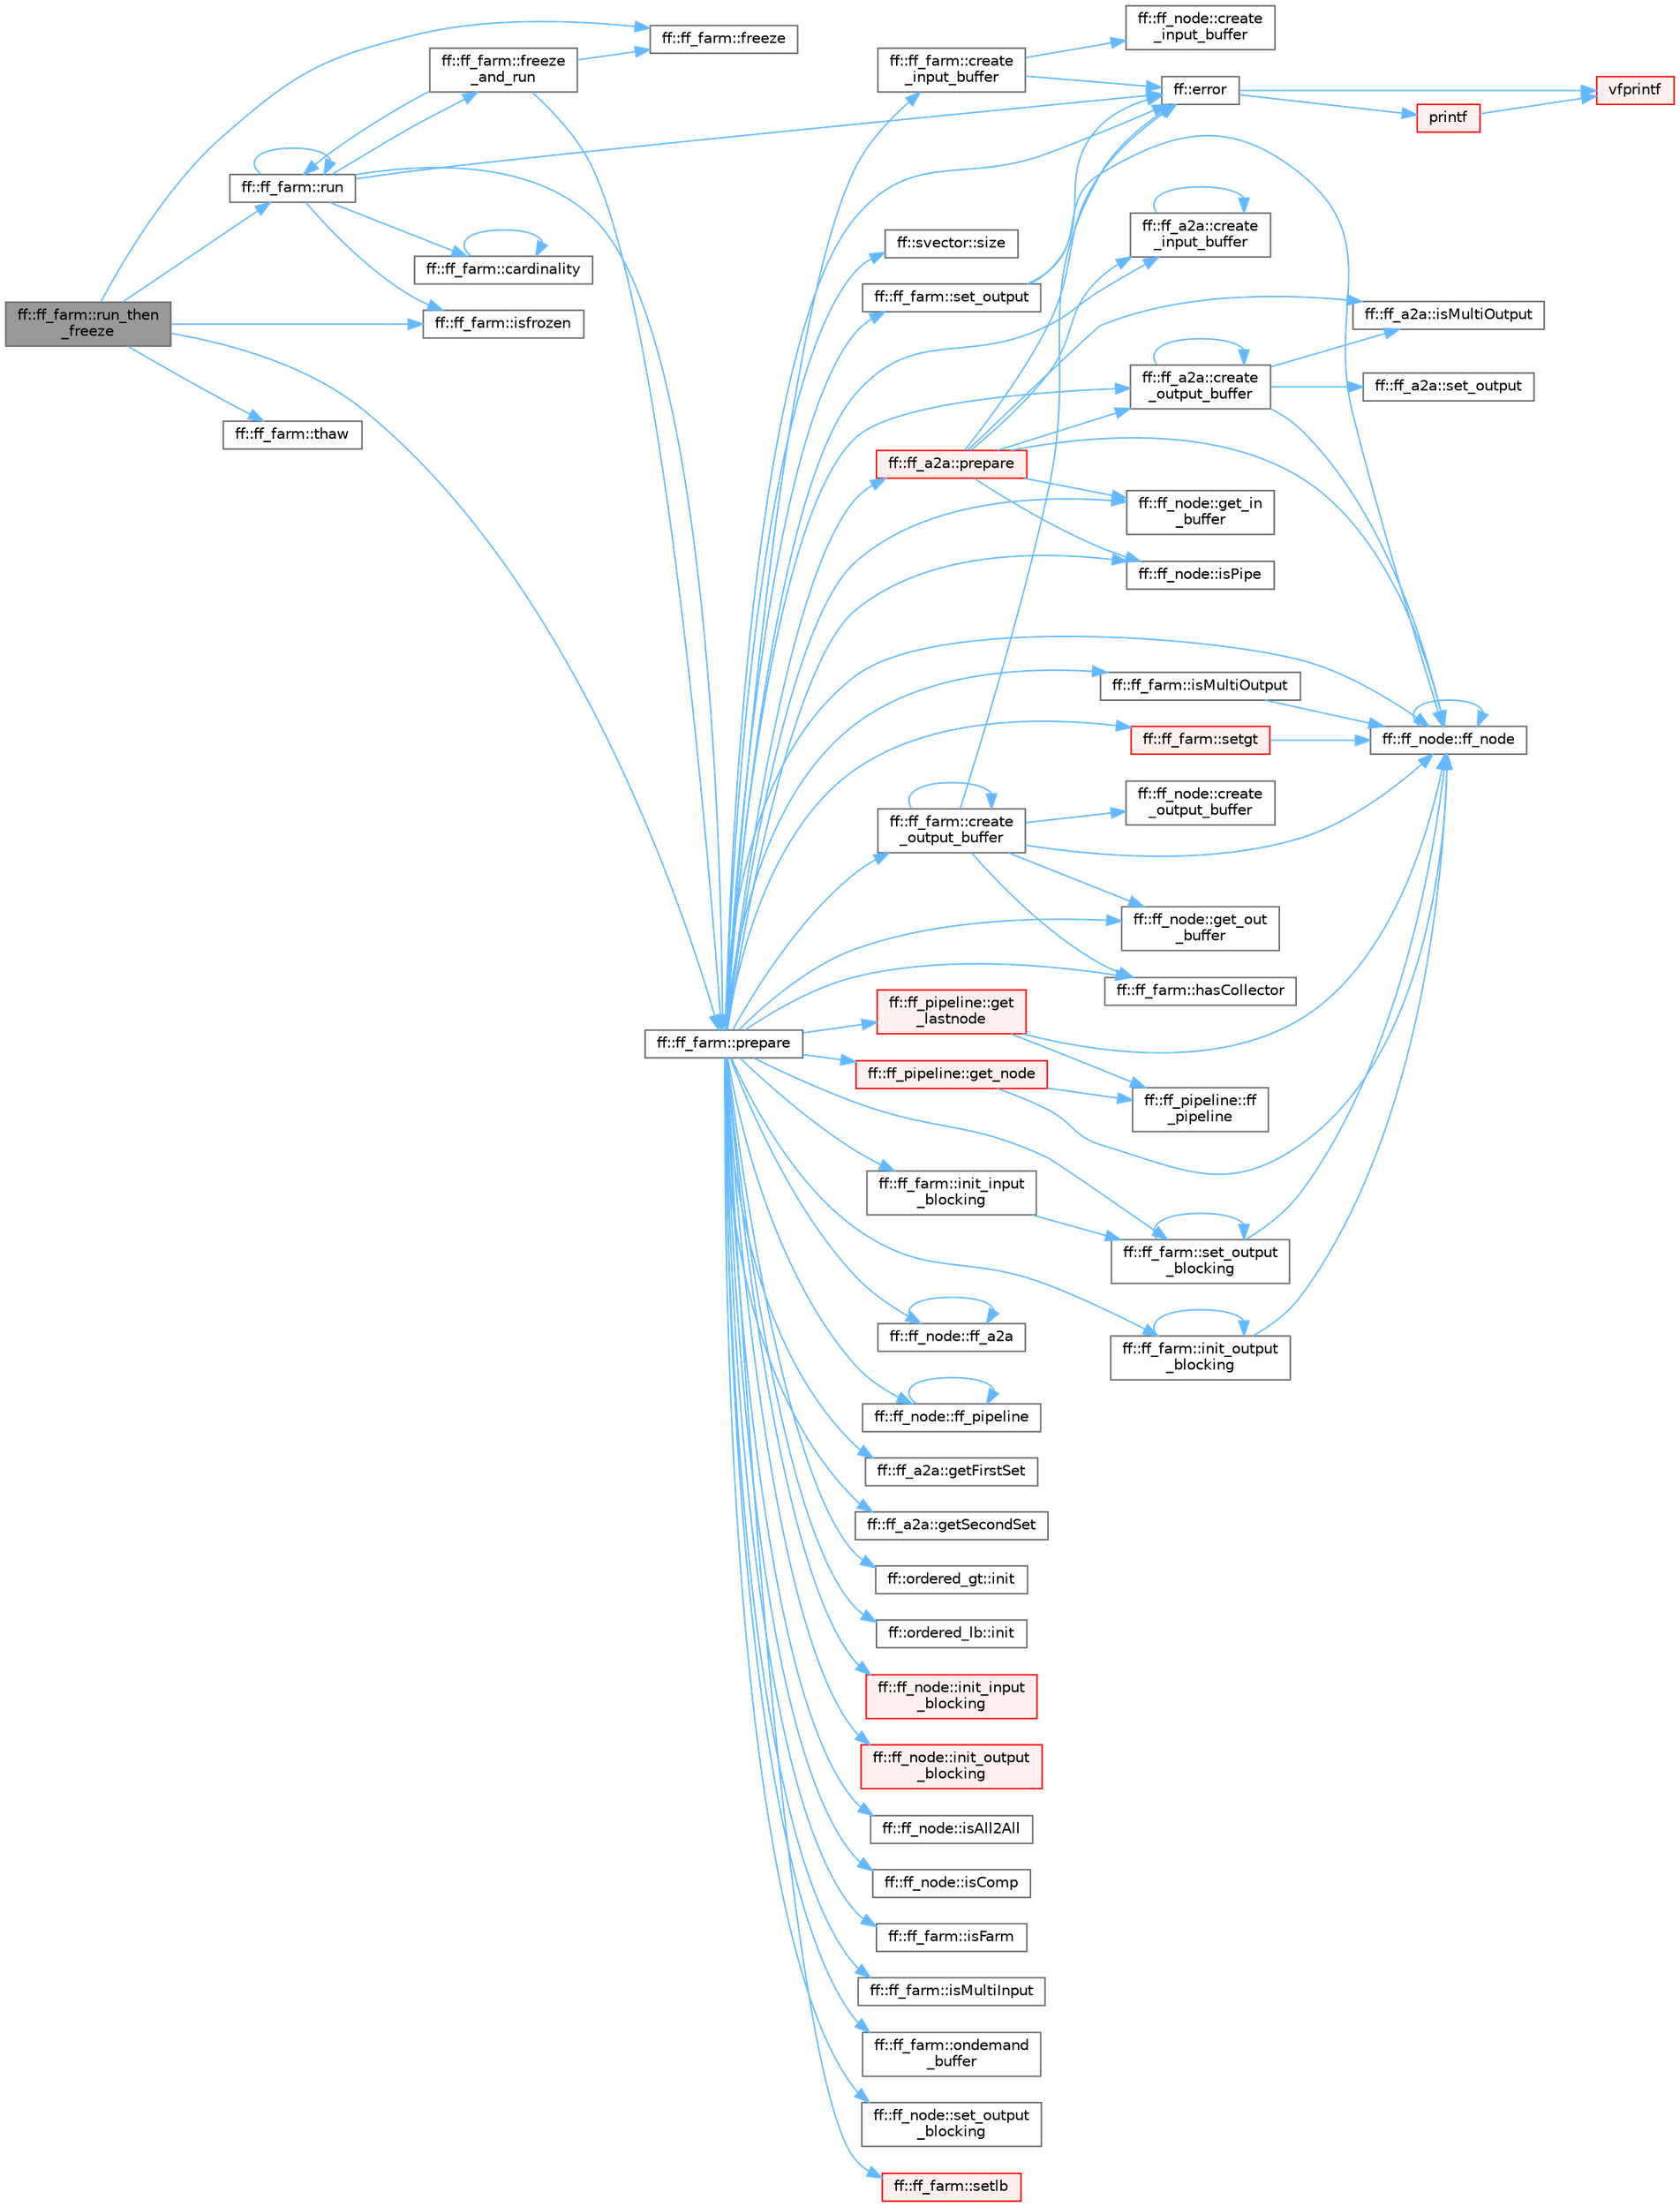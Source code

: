 digraph "ff::ff_farm::run_then_freeze"
{
 // LATEX_PDF_SIZE
  bgcolor="transparent";
  edge [fontname=Helvetica,fontsize=10,labelfontname=Helvetica,labelfontsize=10];
  node [fontname=Helvetica,fontsize=10,shape=box,height=0.2,width=0.4];
  rankdir="LR";
  Node1 [id="Node000001",label="ff::ff_farm::run_then\l_freeze",height=0.2,width=0.4,color="gray40", fillcolor="grey60", style="filled", fontcolor="black",tooltip="Executes the farm and then freeze."];
  Node1 -> Node2 [id="edge1_Node000001_Node000002",color="steelblue1",style="solid",tooltip=" "];
  Node2 [id="Node000002",label="ff::ff_farm::freeze",height=0.2,width=0.4,color="grey40", fillcolor="white", style="filled",URL="$classff_1_1ff__farm.html#a24d0cd9aa197dd2c89859f036373b238",tooltip="Freeze (suspend) a ff_node"];
  Node1 -> Node3 [id="edge2_Node000001_Node000003",color="steelblue1",style="solid",tooltip=" "];
  Node3 [id="Node000003",label="ff::ff_farm::isfrozen",height=0.2,width=0.4,color="grey40", fillcolor="white", style="filled",URL="$classff_1_1ff__farm.html#ac4cac38412e36b2179a10e2a6116c7ac",tooltip="Checks if a ff_node is frozen"];
  Node1 -> Node4 [id="edge3_Node000001_Node000004",color="steelblue1",style="solid",tooltip=" "];
  Node4 [id="Node000004",label="ff::ff_farm::prepare",height=0.2,width=0.4,color="grey40", fillcolor="white", style="filled",URL="$classff_1_1ff__farm.html#a848992cce0933404c983529a57ef323b",tooltip=" "];
  Node4 -> Node5 [id="edge4_Node000004_Node000005",color="steelblue1",style="solid",tooltip=" "];
  Node5 [id="Node000005",label="ff::ff_a2a::create\l_input_buffer",height=0.2,width=0.4,color="grey40", fillcolor="white", style="filled",URL="$classff_1_1ff__a2a.html#acfa93ebe15d0294127628e2696f950dc",tooltip="Creates the input channel"];
  Node5 -> Node5 [id="edge5_Node000005_Node000005",color="steelblue1",style="solid",tooltip=" "];
  Node4 -> Node6 [id="edge6_Node000004_Node000006",color="steelblue1",style="solid",tooltip=" "];
  Node6 [id="Node000006",label="ff::ff_farm::create\l_input_buffer",height=0.2,width=0.4,color="grey40", fillcolor="white", style="filled",URL="$classff_1_1ff__farm.html#aa9110a6e4a29c680ec9e9749083473f8",tooltip="Creates the input buffer for the emitter node"];
  Node6 -> Node7 [id="edge7_Node000006_Node000007",color="steelblue1",style="solid",tooltip=" "];
  Node7 [id="Node000007",label="ff::ff_node::create\l_input_buffer",height=0.2,width=0.4,color="grey40", fillcolor="white", style="filled",URL="$classff_1_1ff__node.html#adfe6c917b93de5635d21a79c8c4181cb",tooltip="Creates the input channel"];
  Node6 -> Node8 [id="edge8_Node000006_Node000008",color="steelblue1",style="solid",tooltip=" "];
  Node8 [id="Node000008",label="ff::error",height=0.2,width=0.4,color="grey40", fillcolor="white", style="filled",URL="$namespaceff.html#a27d926d29b55e019eba5b70672301d82",tooltip=" "];
  Node8 -> Node9 [id="edge9_Node000008_Node000009",color="steelblue1",style="solid",tooltip=" "];
  Node9 [id="Node000009",label="printf",height=0.2,width=0.4,color="red", fillcolor="#FFF0F0", style="filled",URL="$printf_8h.html#aee3ed3a831f25f07e7be3919fff2203a",tooltip=" "];
  Node9 -> Node11 [id="edge10_Node000009_Node000011",color="steelblue1",style="solid",tooltip=" "];
  Node11 [id="Node000011",label="vfprintf",height=0.2,width=0.4,color="red", fillcolor="#FFF0F0", style="filled",URL="$printf_8h.html#abb30aad964fc771fb52cf3ad88649df2",tooltip=" "];
  Node8 -> Node11 [id="edge11_Node000008_Node000011",color="steelblue1",style="solid",tooltip=" "];
  Node4 -> Node40 [id="edge12_Node000004_Node000040",color="steelblue1",style="solid",tooltip=" "];
  Node40 [id="Node000040",label="ff::ff_a2a::create\l_output_buffer",height=0.2,width=0.4,color="grey40", fillcolor="white", style="filled",URL="$classff_1_1ff__a2a.html#a02634595cbaef2a830dcef756f0d39b4",tooltip="Creates the output channel"];
  Node40 -> Node40 [id="edge13_Node000040_Node000040",color="steelblue1",style="solid",tooltip=" "];
  Node40 -> Node41 [id="edge14_Node000040_Node000041",color="steelblue1",style="solid",tooltip=" "];
  Node41 [id="Node000041",label="ff::ff_node::ff_node",height=0.2,width=0.4,color="grey40", fillcolor="white", style="filled",URL="$classff_1_1ff__node.html#a53ab8b2244539766bdea3eb65cb04f9b",tooltip=" "];
  Node41 -> Node41 [id="edge15_Node000041_Node000041",color="steelblue1",style="solid",tooltip=" "];
  Node40 -> Node42 [id="edge16_Node000040_Node000042",color="steelblue1",style="solid",tooltip=" "];
  Node42 [id="Node000042",label="ff::ff_a2a::isMultiOutput",height=0.2,width=0.4,color="grey40", fillcolor="white", style="filled",URL="$classff_1_1ff__a2a.html#a3b2b9be779a725f5f2577245cca891de",tooltip=" "];
  Node40 -> Node43 [id="edge17_Node000040_Node000043",color="steelblue1",style="solid",tooltip=" "];
  Node43 [id="Node000043",label="ff::ff_a2a::set_output",height=0.2,width=0.4,color="grey40", fillcolor="white", style="filled",URL="$classff_1_1ff__a2a.html#a86268e0115176644dfe9f167a420a511",tooltip=" "];
  Node4 -> Node44 [id="edge18_Node000004_Node000044",color="steelblue1",style="solid",tooltip=" "];
  Node44 [id="Node000044",label="ff::ff_farm::create\l_output_buffer",height=0.2,width=0.4,color="grey40", fillcolor="white", style="filled",URL="$classff_1_1ff__farm.html#ae103f480a8fd1b62d697c50452ae035e",tooltip="Creates the output channel"];
  Node44 -> Node44 [id="edge19_Node000044_Node000044",color="steelblue1",style="solid",tooltip=" "];
  Node44 -> Node45 [id="edge20_Node000044_Node000045",color="steelblue1",style="solid",tooltip=" "];
  Node45 [id="Node000045",label="ff::ff_node::create\l_output_buffer",height=0.2,width=0.4,color="grey40", fillcolor="white", style="filled",URL="$classff_1_1ff__node.html#aea470bb6d3cd85ced8e63e4d58ce7c5c",tooltip="Creates the output channel"];
  Node44 -> Node8 [id="edge21_Node000044_Node000008",color="steelblue1",style="solid",tooltip=" "];
  Node44 -> Node41 [id="edge22_Node000044_Node000041",color="steelblue1",style="solid",tooltip=" "];
  Node44 -> Node46 [id="edge23_Node000044_Node000046",color="steelblue1",style="solid",tooltip=" "];
  Node46 [id="Node000046",label="ff::ff_node::get_out\l_buffer",height=0.2,width=0.4,color="grey40", fillcolor="white", style="filled",URL="$classff_1_1ff__node.html#a334096bd901d8b6c2ae2d73877846ff0",tooltip="Gets pointer to the output channel"];
  Node44 -> Node47 [id="edge24_Node000044_Node000047",color="steelblue1",style="solid",tooltip=" "];
  Node47 [id="Node000047",label="ff::ff_farm::hasCollector",height=0.2,width=0.4,color="grey40", fillcolor="white", style="filled",URL="$classff_1_1ff__farm.html#a5c5dc54cb6a91caacf2d316f5c3a19ad",tooltip=" "];
  Node4 -> Node8 [id="edge25_Node000004_Node000008",color="steelblue1",style="solid",tooltip=" "];
  Node4 -> Node48 [id="edge26_Node000004_Node000048",color="steelblue1",style="solid",tooltip=" "];
  Node48 [id="Node000048",label="ff::ff_node::ff_a2a",height=0.2,width=0.4,color="grey40", fillcolor="white", style="filled",URL="$classff_1_1ff__node.html#a7542a58b0efa58291c12d2926c2a78d4",tooltip=" "];
  Node48 -> Node48 [id="edge27_Node000048_Node000048",color="steelblue1",style="solid",tooltip=" "];
  Node4 -> Node41 [id="edge28_Node000004_Node000041",color="steelblue1",style="solid",tooltip=" "];
  Node4 -> Node49 [id="edge29_Node000004_Node000049",color="steelblue1",style="solid",tooltip=" "];
  Node49 [id="Node000049",label="ff::ff_node::ff_pipeline",height=0.2,width=0.4,color="grey40", fillcolor="white", style="filled",URL="$classff_1_1ff__node.html#a3f36c1cb1d96150c90c517c1cae31d7e",tooltip=" "];
  Node49 -> Node49 [id="edge30_Node000049_Node000049",color="steelblue1",style="solid",tooltip=" "];
  Node4 -> Node50 [id="edge31_Node000004_Node000050",color="steelblue1",style="solid",tooltip=" "];
  Node50 [id="Node000050",label="ff::ff_node::get_in\l_buffer",height=0.2,width=0.4,color="grey40", fillcolor="white", style="filled",URL="$classff_1_1ff__node.html#adfa6f2bc22637590349e94ecb9b3c8eb",tooltip="Gets input channel"];
  Node4 -> Node51 [id="edge32_Node000004_Node000051",color="steelblue1",style="solid",tooltip=" "];
  Node51 [id="Node000051",label="ff::ff_pipeline::get\l_lastnode",height=0.2,width=0.4,color="red", fillcolor="#FFF0F0", style="filled",URL="$classff_1_1ff__pipeline.html#a31b7be04692e62622384586cb48f777a",tooltip="returns the last stage of the pipeline recursively."];
  Node51 -> Node41 [id="edge33_Node000051_Node000041",color="steelblue1",style="solid",tooltip=" "];
  Node51 -> Node52 [id="edge34_Node000051_Node000052",color="steelblue1",style="solid",tooltip=" "];
  Node52 [id="Node000052",label="ff::ff_pipeline::ff\l_pipeline",height=0.2,width=0.4,color="grey40", fillcolor="white", style="filled",URL="$classff_1_1ff__pipeline.html#a05e2c125dd1007c027b0713281b2d07f",tooltip="Constructor"];
  Node4 -> Node54 [id="edge35_Node000004_Node000054",color="steelblue1",style="solid",tooltip=" "];
  Node54 [id="Node000054",label="ff::ff_pipeline::get_node",height=0.2,width=0.4,color="red", fillcolor="#FFF0F0", style="filled",URL="$classff_1_1ff__pipeline.html#aeb7333c888ddf66d2db7eafa116a078e",tooltip="returns the stage i of the pipeline. If the stage is a pipeline the function is called recursively ex..."];
  Node54 -> Node41 [id="edge36_Node000054_Node000041",color="steelblue1",style="solid",tooltip=" "];
  Node54 -> Node52 [id="edge37_Node000054_Node000052",color="steelblue1",style="solid",tooltip=" "];
  Node4 -> Node46 [id="edge38_Node000004_Node000046",color="steelblue1",style="solid",tooltip=" "];
  Node4 -> Node55 [id="edge39_Node000004_Node000055",color="steelblue1",style="solid",tooltip=" "];
  Node55 [id="Node000055",label="ff::ff_a2a::getFirstSet",height=0.2,width=0.4,color="grey40", fillcolor="white", style="filled",URL="$classff_1_1ff__a2a.html#aab5b0ed53d04a6ae56fcc801f7f7ce7c",tooltip=" "];
  Node4 -> Node56 [id="edge40_Node000004_Node000056",color="steelblue1",style="solid",tooltip=" "];
  Node56 [id="Node000056",label="ff::ff_a2a::getSecondSet",height=0.2,width=0.4,color="grey40", fillcolor="white", style="filled",URL="$classff_1_1ff__a2a.html#a15e634b23e08ae53f1d5296cae30fb9d",tooltip=" "];
  Node4 -> Node47 [id="edge41_Node000004_Node000047",color="steelblue1",style="solid",tooltip=" "];
  Node4 -> Node57 [id="edge42_Node000004_Node000057",color="steelblue1",style="solid",tooltip=" "];
  Node57 [id="Node000057",label="ff::ordered_gt::init",height=0.2,width=0.4,color="grey40", fillcolor="white", style="filled",URL="$structff_1_1ordered__gt.html#adacec17f55ddc91a6fad678bb51d7df1",tooltip=" "];
  Node4 -> Node58 [id="edge43_Node000004_Node000058",color="steelblue1",style="solid",tooltip=" "];
  Node58 [id="Node000058",label="ff::ordered_lb::init",height=0.2,width=0.4,color="grey40", fillcolor="white", style="filled",URL="$structff_1_1ordered__lb.html#a59740834975bd878679e986ac67e7aab",tooltip=" "];
  Node4 -> Node59 [id="edge44_Node000004_Node000059",color="steelblue1",style="solid",tooltip=" "];
  Node59 [id="Node000059",label="ff::ff_farm::init_input\l_blocking",height=0.2,width=0.4,color="grey40", fillcolor="white", style="filled",URL="$classff_1_1ff__farm.html#afbe820f62fc8f1a713800390f601f88a",tooltip=" "];
  Node59 -> Node60 [id="edge45_Node000059_Node000060",color="steelblue1",style="solid",tooltip=" "];
  Node60 [id="Node000060",label="ff::ff_farm::set_output\l_blocking",height=0.2,width=0.4,color="grey40", fillcolor="white", style="filled",URL="$classff_1_1ff__farm.html#a5f4a4c70d2bbbcdb6081a36cdfb97e0e",tooltip=" "];
  Node60 -> Node41 [id="edge46_Node000060_Node000041",color="steelblue1",style="solid",tooltip=" "];
  Node60 -> Node60 [id="edge47_Node000060_Node000060",color="steelblue1",style="solid",tooltip=" "];
  Node4 -> Node61 [id="edge48_Node000004_Node000061",color="steelblue1",style="solid",tooltip=" "];
  Node61 [id="Node000061",label="ff::ff_node::init_input\l_blocking",height=0.2,width=0.4,color="red", fillcolor="#FFF0F0", style="filled",URL="$classff_1_1ff__node.html#aab934f40b0c6129cc45d95fb085f8024",tooltip=" "];
  Node4 -> Node64 [id="edge49_Node000004_Node000064",color="steelblue1",style="solid",tooltip=" "];
  Node64 [id="Node000064",label="ff::ff_farm::init_output\l_blocking",height=0.2,width=0.4,color="grey40", fillcolor="white", style="filled",URL="$classff_1_1ff__farm.html#ac1f68c3934cd7ace4e4285804d57e948",tooltip=" "];
  Node64 -> Node41 [id="edge50_Node000064_Node000041",color="steelblue1",style="solid",tooltip=" "];
  Node64 -> Node64 [id="edge51_Node000064_Node000064",color="steelblue1",style="solid",tooltip=" "];
  Node4 -> Node65 [id="edge52_Node000004_Node000065",color="steelblue1",style="solid",tooltip=" "];
  Node65 [id="Node000065",label="ff::ff_node::init_output\l_blocking",height=0.2,width=0.4,color="red", fillcolor="#FFF0F0", style="filled",URL="$classff_1_1ff__node.html#a2d686a96eb183cf5b8fc2969b12e0a09",tooltip=" "];
  Node4 -> Node66 [id="edge53_Node000004_Node000066",color="steelblue1",style="solid",tooltip=" "];
  Node66 [id="Node000066",label="ff::ff_node::isAll2All",height=0.2,width=0.4,color="grey40", fillcolor="white", style="filled",URL="$classff_1_1ff__node.html#ac8e132cbcab68af6a4ca13bbcccd62f3",tooltip=" "];
  Node4 -> Node67 [id="edge54_Node000004_Node000067",color="steelblue1",style="solid",tooltip=" "];
  Node67 [id="Node000067",label="ff::ff_node::isComp",height=0.2,width=0.4,color="grey40", fillcolor="white", style="filled",URL="$classff_1_1ff__node.html#a96dcc6dd5c2dd5d783959aa45c44b087",tooltip=" "];
  Node4 -> Node68 [id="edge55_Node000004_Node000068",color="steelblue1",style="solid",tooltip=" "];
  Node68 [id="Node000068",label="ff::ff_farm::isFarm",height=0.2,width=0.4,color="grey40", fillcolor="white", style="filled",URL="$classff_1_1ff__farm.html#a431edc561638fb362e3c462b0e9ab500",tooltip=" "];
  Node4 -> Node69 [id="edge56_Node000004_Node000069",color="steelblue1",style="solid",tooltip=" "];
  Node69 [id="Node000069",label="ff::ff_farm::isMultiInput",height=0.2,width=0.4,color="grey40", fillcolor="white", style="filled",URL="$classff_1_1ff__farm.html#a1773ee1697f8f1a45096dafb5ffcd8de",tooltip=" "];
  Node4 -> Node70 [id="edge57_Node000004_Node000070",color="steelblue1",style="solid",tooltip=" "];
  Node70 [id="Node000070",label="ff::ff_farm::isMultiOutput",height=0.2,width=0.4,color="grey40", fillcolor="white", style="filled",URL="$classff_1_1ff__farm.html#ac9df391522afe1909fcc685506e940d6",tooltip=" "];
  Node70 -> Node41 [id="edge58_Node000070_Node000041",color="steelblue1",style="solid",tooltip=" "];
  Node4 -> Node71 [id="edge59_Node000004_Node000071",color="steelblue1",style="solid",tooltip=" "];
  Node71 [id="Node000071",label="ff::ff_node::isPipe",height=0.2,width=0.4,color="grey40", fillcolor="white", style="filled",URL="$classff_1_1ff__node.html#af6f2c022154421e2908065194b3cc75e",tooltip=" "];
  Node4 -> Node72 [id="edge60_Node000004_Node000072",color="steelblue1",style="solid",tooltip=" "];
  Node72 [id="Node000072",label="ff::ff_farm::ondemand\l_buffer",height=0.2,width=0.4,color="grey40", fillcolor="white", style="filled",URL="$classff_1_1ff__farm.html#a9f977a79be588062b5065282e343b7bf",tooltip=" "];
  Node4 -> Node73 [id="edge61_Node000004_Node000073",color="steelblue1",style="solid",tooltip=" "];
  Node73 [id="Node000073",label="ff::ff_a2a::prepare",height=0.2,width=0.4,color="red", fillcolor="#FFF0F0", style="filled",URL="$classff_1_1ff__a2a.html#ae6f7554a55e15bb9ee506599fd0b8275",tooltip=" "];
  Node73 -> Node5 [id="edge62_Node000073_Node000005",color="steelblue1",style="solid",tooltip=" "];
  Node73 -> Node40 [id="edge63_Node000073_Node000040",color="steelblue1",style="solid",tooltip=" "];
  Node73 -> Node8 [id="edge64_Node000073_Node000008",color="steelblue1",style="solid",tooltip=" "];
  Node73 -> Node41 [id="edge65_Node000073_Node000041",color="steelblue1",style="solid",tooltip=" "];
  Node73 -> Node50 [id="edge66_Node000073_Node000050",color="steelblue1",style="solid",tooltip=" "];
  Node73 -> Node42 [id="edge67_Node000073_Node000042",color="steelblue1",style="solid",tooltip=" "];
  Node73 -> Node71 [id="edge68_Node000073_Node000071",color="steelblue1",style="solid",tooltip=" "];
  Node4 -> Node91 [id="edge69_Node000004_Node000091",color="steelblue1",style="solid",tooltip=" "];
  Node91 [id="Node000091",label="ff::ff_farm::set_output",height=0.2,width=0.4,color="grey40", fillcolor="white", style="filled",URL="$classff_1_1ff__farm.html#adf17c22366b2e7bf3bd17fe53961f9c4",tooltip=" "];
  Node91 -> Node8 [id="edge70_Node000091_Node000008",color="steelblue1",style="solid",tooltip=" "];
  Node91 -> Node41 [id="edge71_Node000091_Node000041",color="steelblue1",style="solid",tooltip=" "];
  Node4 -> Node60 [id="edge72_Node000004_Node000060",color="steelblue1",style="solid",tooltip=" "];
  Node4 -> Node92 [id="edge73_Node000004_Node000092",color="steelblue1",style="solid",tooltip=" "];
  Node92 [id="Node000092",label="ff::ff_node::set_output\l_blocking",height=0.2,width=0.4,color="grey40", fillcolor="white", style="filled",URL="$classff_1_1ff__node.html#a84ae02b065e080db75da2c63183e2865",tooltip=" "];
  Node4 -> Node93 [id="edge74_Node000004_Node000093",color="steelblue1",style="solid",tooltip=" "];
  Node93 [id="Node000093",label="ff::ff_farm::setgt",height=0.2,width=0.4,color="red", fillcolor="#FFF0F0", style="filled",URL="$classff_1_1ff__farm.html#a6abf216fac9a398d5176ff6b90b8d792",tooltip=" "];
  Node93 -> Node41 [id="edge75_Node000093_Node000041",color="steelblue1",style="solid",tooltip=" "];
  Node4 -> Node95 [id="edge76_Node000004_Node000095",color="steelblue1",style="solid",tooltip=" "];
  Node95 [id="Node000095",label="ff::ff_farm::setlb",height=0.2,width=0.4,color="red", fillcolor="#FFF0F0", style="filled",URL="$classff_1_1ff__farm.html#a3068153fc80df8e02564c157b2f783c4",tooltip=" "];
  Node4 -> Node97 [id="edge77_Node000004_Node000097",color="steelblue1",style="solid",tooltip=" "];
  Node97 [id="Node000097",label="ff::svector::size",height=0.2,width=0.4,color="grey40", fillcolor="white", style="filled",URL="$classff_1_1svector.html#a29125256281f793b0808ecfae6ea68ec",tooltip=" "];
  Node1 -> Node98 [id="edge78_Node000001_Node000098",color="steelblue1",style="solid",tooltip=" "];
  Node98 [id="Node000098",label="ff::ff_farm::run",height=0.2,width=0.4,color="grey40", fillcolor="white", style="filled",URL="$classff_1_1ff__farm.html#a89ce87c93462adc209a3af4e3f2c5c23",tooltip="Execute the Farm"];
  Node98 -> Node99 [id="edge79_Node000098_Node000099",color="steelblue1",style="solid",tooltip=" "];
  Node99 [id="Node000099",label="ff::ff_farm::cardinality",height=0.2,width=0.4,color="grey40", fillcolor="white", style="filled",URL="$classff_1_1ff__farm.html#aadaff30ac3a0ec01d035f761705c9a30",tooltip=" "];
  Node99 -> Node99 [id="edge80_Node000099_Node000099",color="steelblue1",style="solid",tooltip=" "];
  Node98 -> Node8 [id="edge81_Node000098_Node000008",color="steelblue1",style="solid",tooltip=" "];
  Node98 -> Node100 [id="edge82_Node000098_Node000100",color="steelblue1",style="solid",tooltip=" "];
  Node100 [id="Node000100",label="ff::ff_farm::freeze\l_and_run",height=0.2,width=0.4,color="grey40", fillcolor="white", style="filled",URL="$classff_1_1ff__farm.html#a0b1523176227c56bb06414219dc17df9",tooltip="Suspend (freeze) the ff_node and run it"];
  Node100 -> Node2 [id="edge83_Node000100_Node000002",color="steelblue1",style="solid",tooltip=" "];
  Node100 -> Node4 [id="edge84_Node000100_Node000004",color="steelblue1",style="solid",tooltip=" "];
  Node100 -> Node98 [id="edge85_Node000100_Node000098",color="steelblue1",style="solid",tooltip=" "];
  Node98 -> Node3 [id="edge86_Node000098_Node000003",color="steelblue1",style="solid",tooltip=" "];
  Node98 -> Node4 [id="edge87_Node000098_Node000004",color="steelblue1",style="solid",tooltip=" "];
  Node98 -> Node98 [id="edge88_Node000098_Node000098",color="steelblue1",style="solid",tooltip=" "];
  Node1 -> Node101 [id="edge89_Node000001_Node000101",color="steelblue1",style="solid",tooltip=" "];
  Node101 [id="Node000101",label="ff::ff_farm::thaw",height=0.2,width=0.4,color="grey40", fillcolor="white", style="filled",URL="$classff_1_1ff__farm.html#a9bbfc237fe87820d0f6fcf4b102e7e2e",tooltip="Thaw (resume) a ff_node"];
}
